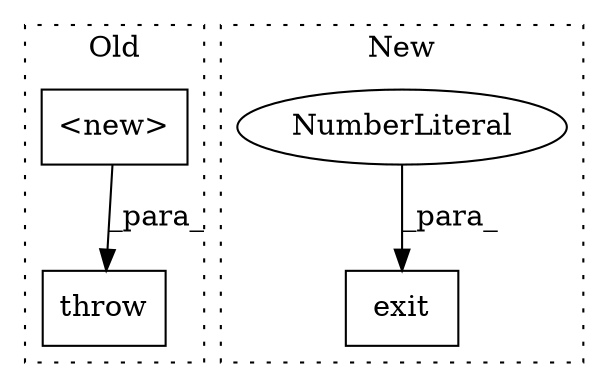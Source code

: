 digraph G {
subgraph cluster0 {
1 [label="<new>" a="14" s="5715" l="17" shape="box"];
4 [label="throw" a="53" s="5709" l="6" shape="box"];
label = "Old";
style="dotted";
}
subgraph cluster1 {
2 [label="exit" a="32" s="5710,5716" l="5,1" shape="box"];
3 [label="NumberLiteral" a="34" s="5715" l="1" shape="ellipse"];
label = "New";
style="dotted";
}
1 -> 4 [label="_para_"];
3 -> 2 [label="_para_"];
}